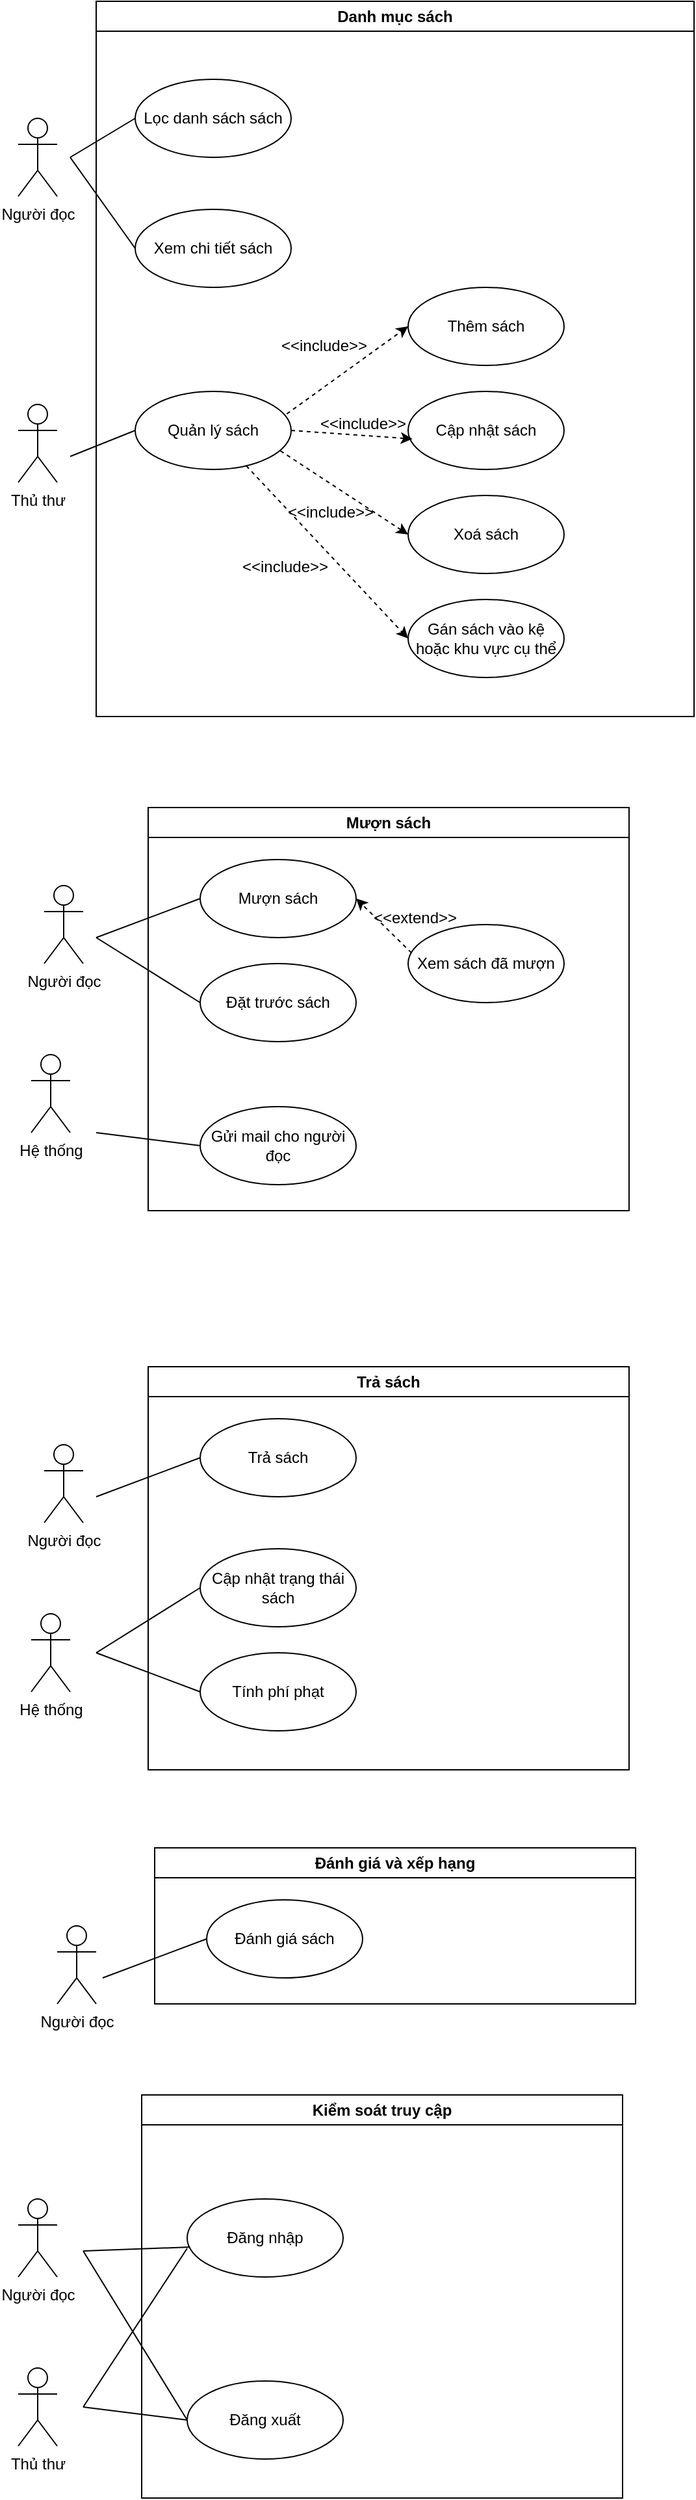 <mxfile version="26.2.13">
  <diagram name="Page-1" id="6BX77sCiUBTxYh9to-66">
    <mxGraphModel grid="1" page="1" gridSize="10" guides="1" tooltips="1" connect="1" arrows="1" fold="1" pageScale="1" pageWidth="850" pageHeight="1100" math="0" shadow="0">
      <root>
        <mxCell id="0" />
        <mxCell id="1" parent="0" />
        <mxCell id="480Q1s_5HdtnBdWm07x5-1" value="Danh mục sách" style="swimlane;whiteSpace=wrap;html=1;" vertex="1" parent="1">
          <mxGeometry x="320" y="60" width="460" height="550" as="geometry" />
        </mxCell>
        <mxCell id="480Q1s_5HdtnBdWm07x5-3" value="Lọc danh sách sách" style="ellipse;whiteSpace=wrap;html=1;" vertex="1" parent="480Q1s_5HdtnBdWm07x5-1">
          <mxGeometry x="30" y="60" width="120" height="60" as="geometry" />
        </mxCell>
        <mxCell id="480Q1s_5HdtnBdWm07x5-4" value="Xem chi tiết sách" style="ellipse;whiteSpace=wrap;html=1;" vertex="1" parent="480Q1s_5HdtnBdWm07x5-1">
          <mxGeometry x="30" y="160" width="120" height="60" as="geometry" />
        </mxCell>
        <mxCell id="480Q1s_5HdtnBdWm07x5-10" value="Quản lý sách" style="ellipse;whiteSpace=wrap;html=1;" vertex="1" parent="480Q1s_5HdtnBdWm07x5-1">
          <mxGeometry x="30" y="300" width="120" height="60" as="geometry" />
        </mxCell>
        <mxCell id="480Q1s_5HdtnBdWm07x5-11" value="Thêm sách" style="ellipse;whiteSpace=wrap;html=1;" vertex="1" parent="480Q1s_5HdtnBdWm07x5-1">
          <mxGeometry x="240" y="220" width="120" height="60" as="geometry" />
        </mxCell>
        <mxCell id="480Q1s_5HdtnBdWm07x5-12" value="Cập nhật sách" style="ellipse;whiteSpace=wrap;html=1;" vertex="1" parent="480Q1s_5HdtnBdWm07x5-1">
          <mxGeometry x="240" y="300" width="120" height="60" as="geometry" />
        </mxCell>
        <mxCell id="480Q1s_5HdtnBdWm07x5-13" value="Xoá sách" style="ellipse;whiteSpace=wrap;html=1;" vertex="1" parent="480Q1s_5HdtnBdWm07x5-1">
          <mxGeometry x="240" y="380" width="120" height="60" as="geometry" />
        </mxCell>
        <mxCell id="480Q1s_5HdtnBdWm07x5-14" value="Gán sách vào kệ hoặc khu vực cụ thể" style="ellipse;whiteSpace=wrap;html=1;" vertex="1" parent="480Q1s_5HdtnBdWm07x5-1">
          <mxGeometry x="240" y="460" width="120" height="60" as="geometry" />
        </mxCell>
        <mxCell id="480Q1s_5HdtnBdWm07x5-15" value="" style="endArrow=classic;html=1;rounded=0;entryX=0;entryY=0.5;entryDx=0;entryDy=0;exitX=0.972;exitY=0.289;exitDx=0;exitDy=0;exitPerimeter=0;dashed=1;" edge="1" parent="480Q1s_5HdtnBdWm07x5-1" source="480Q1s_5HdtnBdWm07x5-10" target="480Q1s_5HdtnBdWm07x5-11">
          <mxGeometry width="50" height="50" relative="1" as="geometry">
            <mxPoint x="90" y="400" as="sourcePoint" />
            <mxPoint x="140" y="350" as="targetPoint" />
          </mxGeometry>
        </mxCell>
        <mxCell id="480Q1s_5HdtnBdWm07x5-17" value="" style="endArrow=classic;html=1;rounded=0;entryX=0.028;entryY=0.608;entryDx=0;entryDy=0;exitX=1;exitY=0.5;exitDx=0;exitDy=0;dashed=1;entryPerimeter=0;" edge="1" parent="480Q1s_5HdtnBdWm07x5-1" source="480Q1s_5HdtnBdWm07x5-10" target="480Q1s_5HdtnBdWm07x5-12">
          <mxGeometry width="50" height="50" relative="1" as="geometry">
            <mxPoint x="157" y="327" as="sourcePoint" />
            <mxPoint x="250" y="260" as="targetPoint" />
          </mxGeometry>
        </mxCell>
        <mxCell id="480Q1s_5HdtnBdWm07x5-18" value="" style="endArrow=classic;html=1;rounded=0;entryX=0;entryY=0.5;entryDx=0;entryDy=0;exitX=0.931;exitY=0.761;exitDx=0;exitDy=0;exitPerimeter=0;dashed=1;" edge="1" parent="480Q1s_5HdtnBdWm07x5-1" source="480Q1s_5HdtnBdWm07x5-10" target="480Q1s_5HdtnBdWm07x5-13">
          <mxGeometry width="50" height="50" relative="1" as="geometry">
            <mxPoint x="167" y="337" as="sourcePoint" />
            <mxPoint x="260" y="270" as="targetPoint" />
          </mxGeometry>
        </mxCell>
        <mxCell id="480Q1s_5HdtnBdWm07x5-19" value="" style="endArrow=classic;html=1;rounded=0;entryX=0;entryY=0.5;entryDx=0;entryDy=0;dashed=1;" edge="1" parent="480Q1s_5HdtnBdWm07x5-1" source="480Q1s_5HdtnBdWm07x5-10" target="480Q1s_5HdtnBdWm07x5-14">
          <mxGeometry width="50" height="50" relative="1" as="geometry">
            <mxPoint x="177" y="347" as="sourcePoint" />
            <mxPoint x="270" y="280" as="targetPoint" />
          </mxGeometry>
        </mxCell>
        <mxCell id="480Q1s_5HdtnBdWm07x5-21" value="&amp;lt;&amp;lt;include&amp;gt;&amp;gt;" style="text;html=1;align=center;verticalAlign=middle;resizable=0;points=[];autosize=1;strokeColor=none;fillColor=none;" vertex="1" parent="480Q1s_5HdtnBdWm07x5-1">
          <mxGeometry x="100" y="420" width="90" height="30" as="geometry" />
        </mxCell>
        <mxCell id="480Q1s_5HdtnBdWm07x5-22" value="&amp;lt;&amp;lt;include&amp;gt;&amp;gt;" style="text;html=1;align=center;verticalAlign=middle;resizable=0;points=[];autosize=1;strokeColor=none;fillColor=none;" vertex="1" parent="480Q1s_5HdtnBdWm07x5-1">
          <mxGeometry x="160" y="310" width="90" height="30" as="geometry" />
        </mxCell>
        <mxCell id="480Q1s_5HdtnBdWm07x5-23" value="&amp;lt;&amp;lt;include&amp;gt;&amp;gt;" style="text;html=1;align=center;verticalAlign=middle;resizable=0;points=[];autosize=1;strokeColor=none;fillColor=none;" vertex="1" parent="480Q1s_5HdtnBdWm07x5-1">
          <mxGeometry x="130" y="250" width="90" height="30" as="geometry" />
        </mxCell>
        <mxCell id="480Q1s_5HdtnBdWm07x5-2" value="Người đọc" style="shape=umlActor;verticalLabelPosition=bottom;verticalAlign=top;html=1;outlineConnect=0;" vertex="1" parent="1">
          <mxGeometry x="260" y="150" width="30" height="60" as="geometry" />
        </mxCell>
        <mxCell id="480Q1s_5HdtnBdWm07x5-6" value="" style="endArrow=none;html=1;rounded=0;entryX=0;entryY=0.5;entryDx=0;entryDy=0;" edge="1" parent="1" target="480Q1s_5HdtnBdWm07x5-3">
          <mxGeometry width="50" height="50" relative="1" as="geometry">
            <mxPoint x="300" y="180" as="sourcePoint" />
            <mxPoint x="440" y="220" as="targetPoint" />
          </mxGeometry>
        </mxCell>
        <mxCell id="480Q1s_5HdtnBdWm07x5-7" value="" style="endArrow=none;html=1;rounded=0;entryX=0;entryY=0.5;entryDx=0;entryDy=0;" edge="1" parent="1" target="480Q1s_5HdtnBdWm07x5-4">
          <mxGeometry width="50" height="50" relative="1" as="geometry">
            <mxPoint x="300" y="180" as="sourcePoint" />
            <mxPoint x="370" y="190" as="targetPoint" />
          </mxGeometry>
        </mxCell>
        <mxCell id="480Q1s_5HdtnBdWm07x5-8" value="Thủ thư" style="shape=umlActor;verticalLabelPosition=bottom;verticalAlign=top;html=1;outlineConnect=0;" vertex="1" parent="1">
          <mxGeometry x="260" y="370" width="30" height="60" as="geometry" />
        </mxCell>
        <mxCell id="480Q1s_5HdtnBdWm07x5-20" value="&amp;lt;&amp;lt;include&amp;gt;&amp;gt;" style="text;html=1;align=center;verticalAlign=middle;resizable=0;points=[];autosize=1;strokeColor=none;fillColor=none;" vertex="1" parent="1">
          <mxGeometry x="455" y="438" width="90" height="30" as="geometry" />
        </mxCell>
        <mxCell id="480Q1s_5HdtnBdWm07x5-24" value="" style="endArrow=none;html=1;rounded=0;entryX=0;entryY=0.5;entryDx=0;entryDy=0;" edge="1" parent="1" target="480Q1s_5HdtnBdWm07x5-10">
          <mxGeometry width="50" height="50" relative="1" as="geometry">
            <mxPoint x="300" y="410" as="sourcePoint" />
            <mxPoint x="360" y="260" as="targetPoint" />
          </mxGeometry>
        </mxCell>
        <mxCell id="480Q1s_5HdtnBdWm07x5-25" value="Mượn sách" style="swimlane;whiteSpace=wrap;html=1;" vertex="1" parent="1">
          <mxGeometry x="360" y="680" width="370" height="310" as="geometry" />
        </mxCell>
        <mxCell id="480Q1s_5HdtnBdWm07x5-27" value="Mượn sách" style="ellipse;whiteSpace=wrap;html=1;" vertex="1" parent="480Q1s_5HdtnBdWm07x5-25">
          <mxGeometry x="40" y="40" width="120" height="60" as="geometry" />
        </mxCell>
        <mxCell id="480Q1s_5HdtnBdWm07x5-28" value="Đặt trước sách" style="ellipse;whiteSpace=wrap;html=1;" vertex="1" parent="480Q1s_5HdtnBdWm07x5-25">
          <mxGeometry x="40" y="120" width="120" height="60" as="geometry" />
        </mxCell>
        <mxCell id="480Q1s_5HdtnBdWm07x5-34" value="Gửi mail cho người đọc" style="ellipse;whiteSpace=wrap;html=1;" vertex="1" parent="480Q1s_5HdtnBdWm07x5-25">
          <mxGeometry x="40" y="230" width="120" height="60" as="geometry" />
        </mxCell>
        <mxCell id="6QVX08hzrQzraXywxJCc-2" value="Xem sách đã mượn" style="ellipse;whiteSpace=wrap;html=1;" vertex="1" parent="480Q1s_5HdtnBdWm07x5-25">
          <mxGeometry x="200" y="90" width="120" height="60" as="geometry" />
        </mxCell>
        <mxCell id="6QVX08hzrQzraXywxJCc-3" value="" style="endArrow=classic;html=1;rounded=0;entryX=1;entryY=0.5;entryDx=0;entryDy=0;exitX=0.022;exitY=0.363;exitDx=0;exitDy=0;exitPerimeter=0;dashed=1;" edge="1" parent="480Q1s_5HdtnBdWm07x5-25" source="6QVX08hzrQzraXywxJCc-2" target="480Q1s_5HdtnBdWm07x5-27">
          <mxGeometry width="50" height="50" relative="1" as="geometry">
            <mxPoint x="30" y="270" as="sourcePoint" />
            <mxPoint x="80" y="220" as="targetPoint" />
          </mxGeometry>
        </mxCell>
        <mxCell id="6QVX08hzrQzraXywxJCc-4" value="&amp;lt;&amp;lt;extend&amp;gt;&amp;gt;" style="text;html=1;align=center;verticalAlign=middle;resizable=0;points=[];autosize=1;strokeColor=none;fillColor=none;" vertex="1" parent="480Q1s_5HdtnBdWm07x5-25">
          <mxGeometry x="160" y="70" width="90" height="30" as="geometry" />
        </mxCell>
        <mxCell id="480Q1s_5HdtnBdWm07x5-26" value="Người đọc" style="shape=umlActor;verticalLabelPosition=bottom;verticalAlign=top;html=1;outlineConnect=0;" vertex="1" parent="1">
          <mxGeometry x="280" y="740" width="30" height="60" as="geometry" />
        </mxCell>
        <mxCell id="480Q1s_5HdtnBdWm07x5-29" value="" style="endArrow=none;html=1;rounded=0;entryX=0;entryY=0.5;entryDx=0;entryDy=0;" edge="1" parent="1" target="480Q1s_5HdtnBdWm07x5-28">
          <mxGeometry width="50" height="50" relative="1" as="geometry">
            <mxPoint x="320" y="780" as="sourcePoint" />
            <mxPoint x="360" y="400" as="targetPoint" />
          </mxGeometry>
        </mxCell>
        <mxCell id="480Q1s_5HdtnBdWm07x5-30" value="" style="endArrow=none;html=1;rounded=0;entryX=0;entryY=0.5;entryDx=0;entryDy=0;" edge="1" parent="1" target="480Q1s_5HdtnBdWm07x5-27">
          <mxGeometry width="50" height="50" relative="1" as="geometry">
            <mxPoint x="320" y="780" as="sourcePoint" />
            <mxPoint x="370" y="410" as="targetPoint" />
          </mxGeometry>
        </mxCell>
        <mxCell id="480Q1s_5HdtnBdWm07x5-32" value="Hệ thống" style="shape=umlActor;verticalLabelPosition=bottom;verticalAlign=top;html=1;outlineConnect=0;" vertex="1" parent="1">
          <mxGeometry x="270" y="870" width="30" height="60" as="geometry" />
        </mxCell>
        <mxCell id="480Q1s_5HdtnBdWm07x5-35" value="" style="endArrow=none;html=1;rounded=0;entryX=0;entryY=0.5;entryDx=0;entryDy=0;" edge="1" parent="1" target="480Q1s_5HdtnBdWm07x5-34">
          <mxGeometry width="50" height="50" relative="1" as="geometry">
            <mxPoint x="320" y="930" as="sourcePoint" />
            <mxPoint x="410" y="840" as="targetPoint" />
          </mxGeometry>
        </mxCell>
        <mxCell id="480Q1s_5HdtnBdWm07x5-36" value="Trả sách" style="swimlane;whiteSpace=wrap;html=1;" vertex="1" parent="1">
          <mxGeometry x="360" y="1110" width="370" height="310" as="geometry" />
        </mxCell>
        <mxCell id="480Q1s_5HdtnBdWm07x5-37" value="Trả sách" style="ellipse;whiteSpace=wrap;html=1;" vertex="1" parent="480Q1s_5HdtnBdWm07x5-36">
          <mxGeometry x="40" y="40" width="120" height="60" as="geometry" />
        </mxCell>
        <mxCell id="480Q1s_5HdtnBdWm07x5-39" value="Tính phí phạt" style="ellipse;whiteSpace=wrap;html=1;" vertex="1" parent="480Q1s_5HdtnBdWm07x5-36">
          <mxGeometry x="40" y="220" width="120" height="60" as="geometry" />
        </mxCell>
        <mxCell id="480Q1s_5HdtnBdWm07x5-46" value="Cập nhật trạng thái sách" style="ellipse;whiteSpace=wrap;html=1;" vertex="1" parent="480Q1s_5HdtnBdWm07x5-36">
          <mxGeometry x="40" y="140" width="120" height="60" as="geometry" />
        </mxCell>
        <mxCell id="480Q1s_5HdtnBdWm07x5-40" value="Người đọc" style="shape=umlActor;verticalLabelPosition=bottom;verticalAlign=top;html=1;outlineConnect=0;" vertex="1" parent="1">
          <mxGeometry x="280" y="1170" width="30" height="60" as="geometry" />
        </mxCell>
        <mxCell id="480Q1s_5HdtnBdWm07x5-42" value="" style="endArrow=none;html=1;rounded=0;entryX=0;entryY=0.5;entryDx=0;entryDy=0;" edge="1" parent="1" target="480Q1s_5HdtnBdWm07x5-37">
          <mxGeometry width="50" height="50" relative="1" as="geometry">
            <mxPoint x="320" y="1210" as="sourcePoint" />
            <mxPoint x="370" y="840" as="targetPoint" />
          </mxGeometry>
        </mxCell>
        <mxCell id="480Q1s_5HdtnBdWm07x5-43" value="Hệ thống" style="shape=umlActor;verticalLabelPosition=bottom;verticalAlign=top;html=1;outlineConnect=0;" vertex="1" parent="1">
          <mxGeometry x="270" y="1300" width="30" height="60" as="geometry" />
        </mxCell>
        <mxCell id="480Q1s_5HdtnBdWm07x5-44" value="" style="endArrow=none;html=1;rounded=0;entryX=0;entryY=0.5;entryDx=0;entryDy=0;" edge="1" parent="1" target="480Q1s_5HdtnBdWm07x5-39">
          <mxGeometry width="50" height="50" relative="1" as="geometry">
            <mxPoint x="320" y="1330" as="sourcePoint" />
            <mxPoint x="410" y="1270" as="targetPoint" />
          </mxGeometry>
        </mxCell>
        <mxCell id="480Q1s_5HdtnBdWm07x5-45" value="" style="endArrow=none;html=1;rounded=0;entryX=0;entryY=0.5;entryDx=0;entryDy=0;" edge="1" parent="1" target="480Q1s_5HdtnBdWm07x5-46">
          <mxGeometry width="50" height="50" relative="1" as="geometry">
            <mxPoint x="320" y="1330" as="sourcePoint" />
            <mxPoint x="410" y="1360" as="targetPoint" />
          </mxGeometry>
        </mxCell>
        <mxCell id="480Q1s_5HdtnBdWm07x5-49" value="Đánh giá và xếp hạng" style="swimlane;whiteSpace=wrap;html=1;" vertex="1" parent="1">
          <mxGeometry x="365" y="1480" width="370" height="120" as="geometry" />
        </mxCell>
        <mxCell id="480Q1s_5HdtnBdWm07x5-50" value="Đánh giá sách" style="ellipse;whiteSpace=wrap;html=1;" vertex="1" parent="480Q1s_5HdtnBdWm07x5-49">
          <mxGeometry x="40" y="40" width="120" height="60" as="geometry" />
        </mxCell>
        <mxCell id="480Q1s_5HdtnBdWm07x5-53" value="Người đọc" style="shape=umlActor;verticalLabelPosition=bottom;verticalAlign=top;html=1;outlineConnect=0;" vertex="1" parent="1">
          <mxGeometry x="290" y="1540" width="30" height="60" as="geometry" />
        </mxCell>
        <mxCell id="480Q1s_5HdtnBdWm07x5-54" value="" style="endArrow=none;html=1;rounded=0;entryX=0;entryY=0.5;entryDx=0;entryDy=0;" edge="1" parent="1">
          <mxGeometry width="50" height="50" relative="1" as="geometry">
            <mxPoint x="325" y="1580" as="sourcePoint" />
            <mxPoint x="405" y="1550" as="targetPoint" />
          </mxGeometry>
        </mxCell>
        <mxCell id="480Q1s_5HdtnBdWm07x5-55" value="Kiểm soát truy cập" style="swimlane;whiteSpace=wrap;html=1;" vertex="1" parent="1">
          <mxGeometry x="355" y="1670" width="370" height="310" as="geometry" />
        </mxCell>
        <mxCell id="480Q1s_5HdtnBdWm07x5-56" value="Đăng nhập" style="ellipse;whiteSpace=wrap;html=1;" vertex="1" parent="480Q1s_5HdtnBdWm07x5-55">
          <mxGeometry x="35" y="80" width="120" height="60" as="geometry" />
        </mxCell>
        <mxCell id="480Q1s_5HdtnBdWm07x5-58" value="Đăng xuất" style="ellipse;whiteSpace=wrap;html=1;" vertex="1" parent="480Q1s_5HdtnBdWm07x5-55">
          <mxGeometry x="35" y="220" width="120" height="60" as="geometry" />
        </mxCell>
        <mxCell id="480Q1s_5HdtnBdWm07x5-59" value="Người đọc" style="shape=umlActor;verticalLabelPosition=bottom;verticalAlign=top;html=1;outlineConnect=0;" vertex="1" parent="1">
          <mxGeometry x="260" y="1750" width="30" height="60" as="geometry" />
        </mxCell>
        <mxCell id="480Q1s_5HdtnBdWm07x5-60" value="Thủ thư" style="shape=umlActor;verticalLabelPosition=bottom;verticalAlign=top;html=1;outlineConnect=0;" vertex="1" parent="1">
          <mxGeometry x="260" y="1880" width="30" height="60" as="geometry" />
        </mxCell>
        <mxCell id="480Q1s_5HdtnBdWm07x5-61" value="" style="endArrow=none;html=1;rounded=0;entryX=0.017;entryY=0.617;entryDx=0;entryDy=0;entryPerimeter=0;" edge="1" parent="1" target="480Q1s_5HdtnBdWm07x5-56">
          <mxGeometry width="50" height="50" relative="1" as="geometry">
            <mxPoint x="310" y="1790" as="sourcePoint" />
            <mxPoint x="450" y="1680" as="targetPoint" />
          </mxGeometry>
        </mxCell>
        <mxCell id="480Q1s_5HdtnBdWm07x5-62" value="" style="endArrow=none;html=1;rounded=0;entryX=0;entryY=0.5;entryDx=0;entryDy=0;" edge="1" parent="1" target="480Q1s_5HdtnBdWm07x5-58">
          <mxGeometry width="50" height="50" relative="1" as="geometry">
            <mxPoint x="310" y="1790" as="sourcePoint" />
            <mxPoint x="402" y="1797" as="targetPoint" />
          </mxGeometry>
        </mxCell>
        <mxCell id="480Q1s_5HdtnBdWm07x5-63" value="" style="endArrow=none;html=1;rounded=0;entryX=0;entryY=0.633;entryDx=0;entryDy=0;entryPerimeter=0;" edge="1" parent="1" target="480Q1s_5HdtnBdWm07x5-56">
          <mxGeometry width="50" height="50" relative="1" as="geometry">
            <mxPoint x="310" y="1910" as="sourcePoint" />
            <mxPoint x="412" y="1807" as="targetPoint" />
          </mxGeometry>
        </mxCell>
        <mxCell id="480Q1s_5HdtnBdWm07x5-64" value="" style="endArrow=none;html=1;rounded=0;entryX=0;entryY=0.5;entryDx=0;entryDy=0;" edge="1" parent="1" target="480Q1s_5HdtnBdWm07x5-58">
          <mxGeometry width="50" height="50" relative="1" as="geometry">
            <mxPoint x="310" y="1910" as="sourcePoint" />
            <mxPoint x="422" y="1817" as="targetPoint" />
          </mxGeometry>
        </mxCell>
      </root>
    </mxGraphModel>
  </diagram>
</mxfile>

